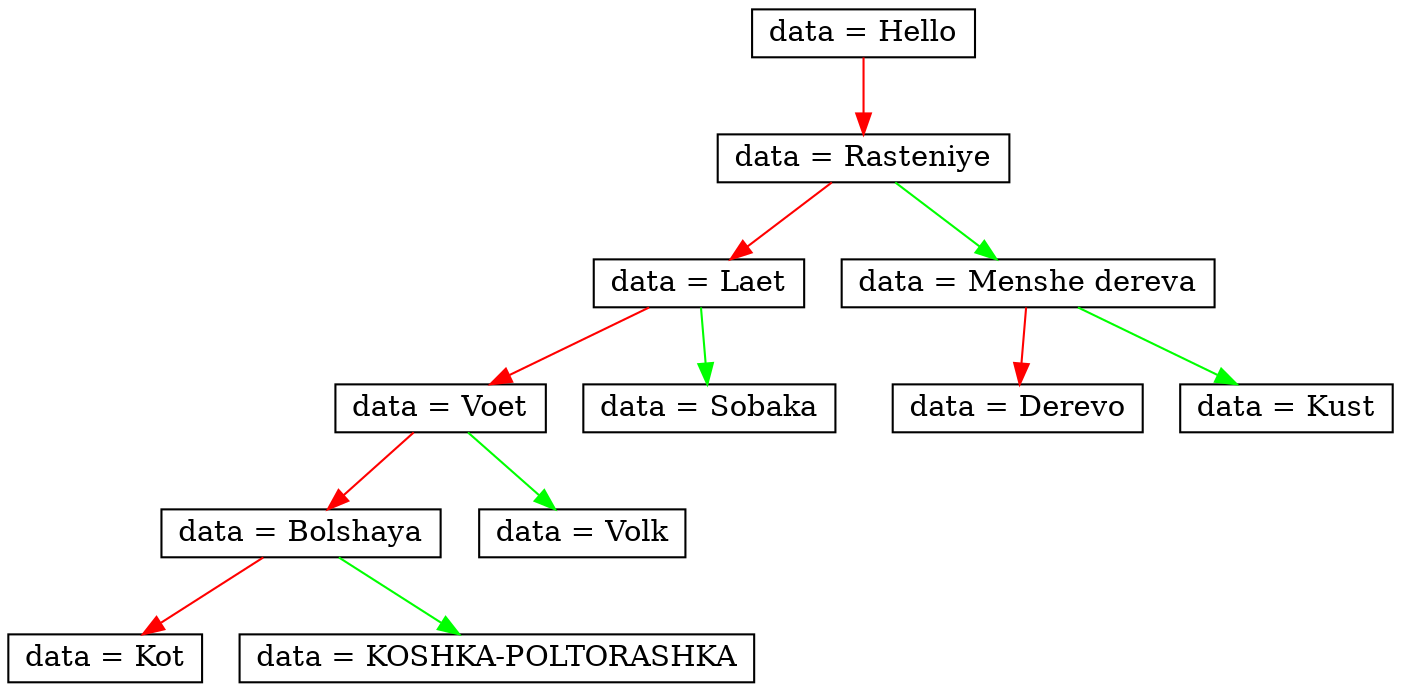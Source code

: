 digraph list {
	node [shape = record,height=.1];
	"node5" [label = "<f0>data = Kot" ] ;
	"node6" [label = "<f0>data = KOSHKA-POLTORASHKA" ] ;
	"node4" [label = "<f0>data = Bolshaya" ] ;
	"node7" [label = "<f0>data = Volk" ] ;
	"node3" [label = "<f0>data = Voet" ] ;
	"node8" [label = "<f0>data = Sobaka" ] ;
	"node2" [label = "<f0>data = Laet" ] ;
	"node10" [label = "<f0>data = Derevo" ] ;
	"node11" [label = "<f0>data = Kust" ] ;
	"node9" [label = "<f0>data = Menshe dereva" ] ;
	"node1" [label = "<f0>data = Rasteniye" ] ;
	"node0" [label = "<f0>data = Hello" ] ;
	"node4":f0 -> "node5":f0 [color=red];
	"node4":f0 -> "node6":f0  [color=green];
	"node3":f0 -> "node4":f0 [color=red];
	"node3":f0 -> "node7":f0  [color=green];
	"node2":f0 -> "node3":f0 [color=red];
	"node2":f0 -> "node8":f0  [color=green];
	"node9":f0 -> "node10":f0 [color=red];
	"node9":f0 -> "node11":f0  [color=green];
	"node1":f0 -> "node2":f0 [color=red];
	"node1":f0 -> "node9":f0  [color=green];
	"node0":f0 -> "node1":f0 [color=red];
}